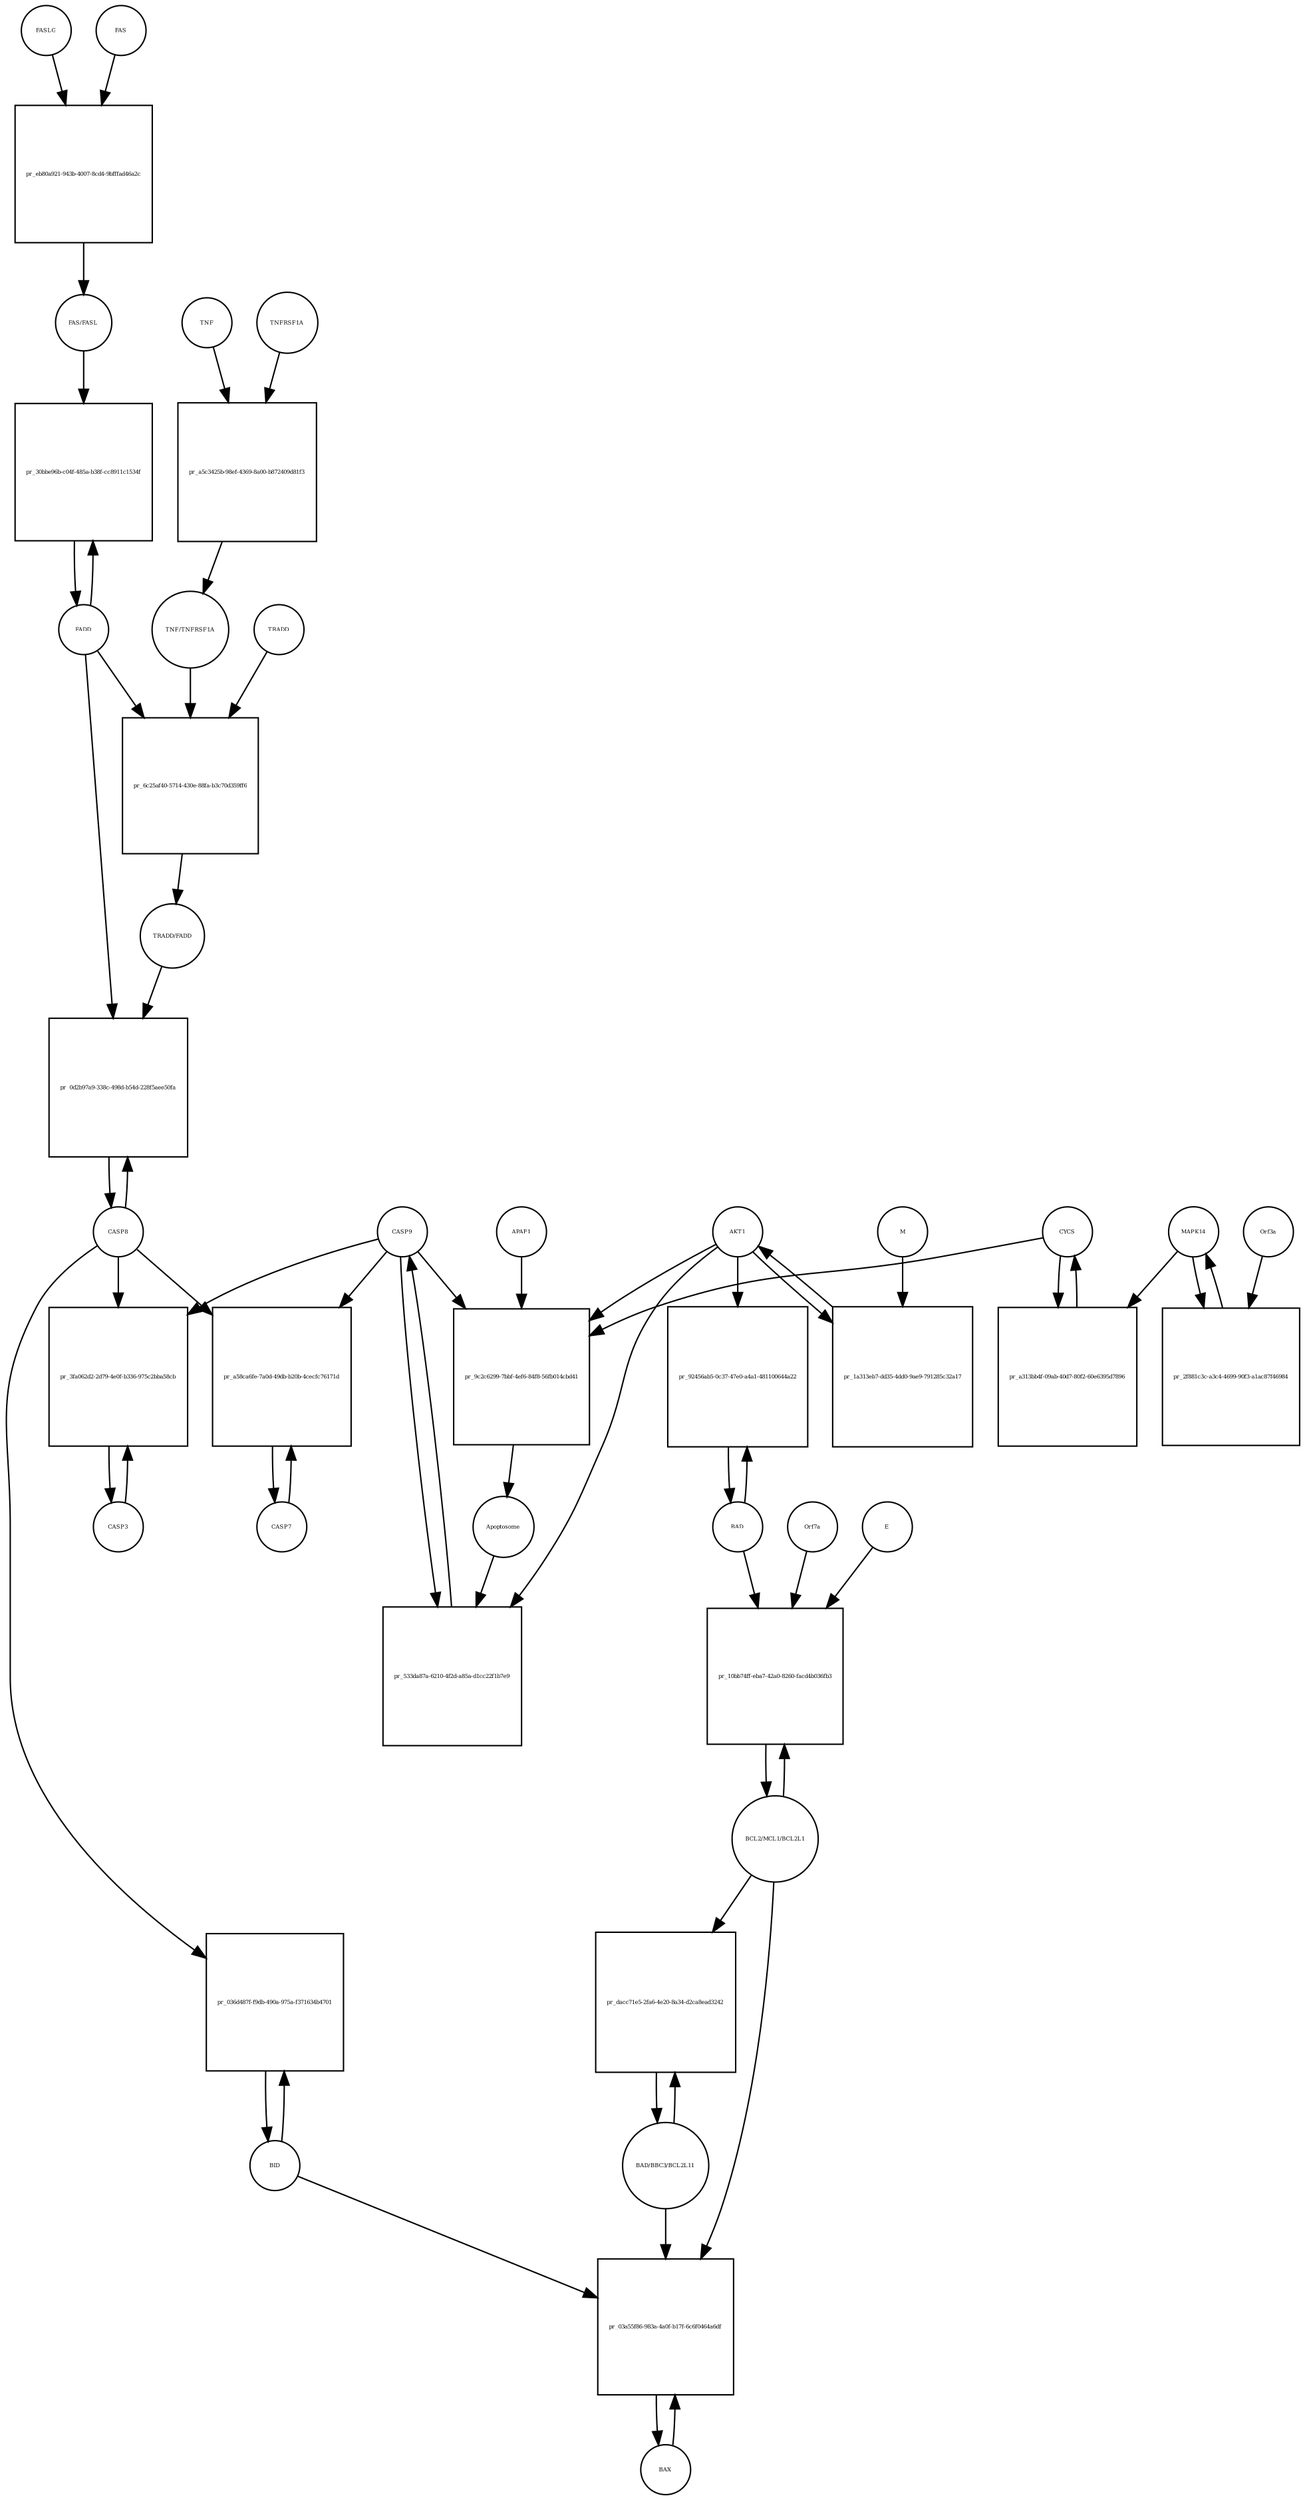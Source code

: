 strict digraph  {
FASLG [annotation="", bipartite=0, cls=macromolecule, fontsize=4, label=FASLG, shape=circle];
"pr_eb80a921-943b-4007-8cd4-9bfffad46a2c" [annotation="", bipartite=1, cls=process, fontsize=4, label="pr_eb80a921-943b-4007-8cd4-9bfffad46a2c", shape=square];
FAS [annotation="", bipartite=0, cls=macromolecule, fontsize=4, label=FAS, shape=circle];
"FAS/FASL" [annotation="", bipartite=0, cls=complex, fontsize=4, label="FAS/FASL", shape=circle];
FADD [annotation="", bipartite=0, cls=macromolecule, fontsize=4, label=FADD, shape=circle];
"pr_30bbe96b-c04f-485a-b38f-cc8911c1534f" [annotation="", bipartite=1, cls=process, fontsize=4, label="pr_30bbe96b-c04f-485a-b38f-cc8911c1534f", shape=square];
CASP8 [annotation="", bipartite=0, cls=macromolecule, fontsize=4, label=CASP8, shape=circle];
"pr_0d2b97a9-338c-498d-b54d-228f5aee50fa" [annotation="", bipartite=1, cls=process, fontsize=4, label="pr_0d2b97a9-338c-498d-b54d-228f5aee50fa", shape=square];
"TRADD/FADD" [annotation="", bipartite=0, cls=complex, fontsize=4, label="TRADD/FADD", shape=circle];
CASP3 [annotation="", bipartite=0, cls=macromolecule, fontsize=4, label=CASP3, shape=circle];
"pr_3fa062d2-2d79-4e0f-b336-975c2bba58cb" [annotation="", bipartite=1, cls=process, fontsize=4, label="pr_3fa062d2-2d79-4e0f-b336-975c2bba58cb", shape=square];
CASP9 [annotation="", bipartite=0, cls=macromolecule, fontsize=4, label=CASP9, shape=circle];
"pr_533da87a-6210-4f2d-a85a-d1cc22f1b7e9" [annotation="", bipartite=1, cls=process, fontsize=4, label="pr_533da87a-6210-4f2d-a85a-d1cc22f1b7e9", shape=square];
Apoptosome [annotation="", bipartite=0, cls=complex, fontsize=4, label=Apoptosome, shape=circle];
AKT1 [annotation="", bipartite=0, cls=macromolecule, fontsize=4, label=AKT1, shape=circle];
BID [annotation="", bipartite=0, cls=macromolecule, fontsize=4, label=BID, shape=circle];
"pr_036d487f-f9db-490a-975a-f371634b4701" [annotation="", bipartite=1, cls=process, fontsize=4, label="pr_036d487f-f9db-490a-975a-f371634b4701", shape=square];
BAX [annotation="", bipartite=0, cls=macromolecule, fontsize=4, label=BAX, shape=circle];
"pr_03a55f86-983a-4a0f-b17f-6c6f0464a6df" [annotation="", bipartite=1, cls=process, fontsize=4, label="pr_03a55f86-983a-4a0f-b17f-6c6f0464a6df", shape=square];
"BAD/BBC3/BCL2L11" [annotation="", bipartite=0, cls=complex, fontsize=4, label="BAD/BBC3/BCL2L11", shape=circle];
"BCL2/MCL1/BCL2L1" [annotation="", bipartite=0, cls=complex, fontsize=4, label="BCL2/MCL1/BCL2L1", shape=circle];
CYCS [annotation="", bipartite=0, cls=macromolecule, fontsize=4, label=CYCS, shape=circle];
"pr_a313bb4f-09ab-40d7-80f2-60e6395d7896" [annotation="", bipartite=1, cls=process, fontsize=4, label="pr_a313bb4f-09ab-40d7-80f2-60e6395d7896", shape=square];
MAPK14 [annotation="", bipartite=0, cls=macromolecule, fontsize=4, label=MAPK14, shape=circle];
CASP7 [annotation="", bipartite=0, cls=macromolecule, fontsize=4, label=CASP7, shape=circle];
"pr_a58ca6fe-7a0d-49db-b20b-4cecfc76171d" [annotation="", bipartite=1, cls=process, fontsize=4, label="pr_a58ca6fe-7a0d-49db-b20b-4cecfc76171d", shape=square];
"pr_1a313eb7-dd35-4dd0-9ae9-791285c32a17" [annotation="", bipartite=1, cls=process, fontsize=4, label="pr_1a313eb7-dd35-4dd0-9ae9-791285c32a17", shape=square];
M [annotation=urn_miriam_ncbiprotein_APO40582, bipartite=0, cls=macromolecule, fontsize=4, label=M, shape=circle];
"pr_6c25af40-5714-430e-88fa-b3c70d359ff6" [annotation="", bipartite=1, cls=process, fontsize=4, label="pr_6c25af40-5714-430e-88fa-b3c70d359ff6", shape=square];
TRADD [annotation="", bipartite=0, cls=macromolecule, fontsize=4, label=TRADD, shape=circle];
"TNF/TNFRSF1A" [annotation="", bipartite=0, cls=complex, fontsize=4, label="TNF/TNFRSF1A", shape=circle];
"pr_2f881c3c-a3c4-4699-90f3-a1ac87f46984" [annotation="", bipartite=1, cls=process, fontsize=4, label="pr_2f881c3c-a3c4-4699-90f3-a1ac87f46984", shape=square];
Orf3a [annotation="", bipartite=0, cls=macromolecule, fontsize=4, label=Orf3a, shape=circle];
"pr_dacc71e5-2fa6-4e20-8a34-d2ca8ead3242" [annotation="", bipartite=1, cls=process, fontsize=4, label="pr_dacc71e5-2fa6-4e20-8a34-d2ca8ead3242", shape=square];
"pr_10bb74ff-eba7-42a0-8260-facd4b036fb3" [annotation="", bipartite=1, cls=process, fontsize=4, label="pr_10bb74ff-eba7-42a0-8260-facd4b036fb3", shape=square];
Orf7a [annotation="", bipartite=0, cls=macromolecule, fontsize=4, label=Orf7a, shape=circle];
E [annotation="", bipartite=0, cls=macromolecule, fontsize=4, label=E, shape=circle];
BAD [annotation="", bipartite=0, cls=macromolecule, fontsize=4, label=BAD, shape=circle];
TNFRSF1A [annotation="", bipartite=0, cls=macromolecule, fontsize=4, label=TNFRSF1A, shape=circle];
"pr_a5c3425b-98ef-4369-8a00-b872409d81f3" [annotation="", bipartite=1, cls=process, fontsize=4, label="pr_a5c3425b-98ef-4369-8a00-b872409d81f3", shape=square];
TNF [annotation="", bipartite=0, cls=macromolecule, fontsize=4, label=TNF, shape=circle];
"pr_9c2c6299-7bbf-4ef6-84f8-56fb014cbd41" [annotation="", bipartite=1, cls=process, fontsize=4, label="pr_9c2c6299-7bbf-4ef6-84f8-56fb014cbd41", shape=square];
APAF1 [annotation="", bipartite=0, cls=macromolecule, fontsize=4, label=APAF1, shape=circle];
"pr_92456ab5-0c37-47e0-a4a1-481100644a22" [annotation="", bipartite=1, cls=process, fontsize=4, label="pr_92456ab5-0c37-47e0-a4a1-481100644a22", shape=square];
FASLG -> "pr_eb80a921-943b-4007-8cd4-9bfffad46a2c"  [annotation="", interaction_type=consumption];
"pr_eb80a921-943b-4007-8cd4-9bfffad46a2c" -> "FAS/FASL"  [annotation="", interaction_type=production];
FAS -> "pr_eb80a921-943b-4007-8cd4-9bfffad46a2c"  [annotation="", interaction_type=consumption];
"FAS/FASL" -> "pr_30bbe96b-c04f-485a-b38f-cc8911c1534f"  [annotation="urn_miriam_kegg.pathway_hsa04210|urn_miriam_pubmed_31226023", interaction_type=catalysis];
FADD -> "pr_30bbe96b-c04f-485a-b38f-cc8911c1534f"  [annotation="", interaction_type=consumption];
FADD -> "pr_0d2b97a9-338c-498d-b54d-228f5aee50fa"  [annotation="urn_miriam_kegg.pathway_hsa04210|urn_miriam_pubmed_31226023", interaction_type=catalysis];
FADD -> "pr_6c25af40-5714-430e-88fa-b3c70d359ff6"  [annotation="", interaction_type=consumption];
"pr_30bbe96b-c04f-485a-b38f-cc8911c1534f" -> FADD  [annotation="", interaction_type=production];
CASP8 -> "pr_0d2b97a9-338c-498d-b54d-228f5aee50fa"  [annotation="", interaction_type=consumption];
CASP8 -> "pr_3fa062d2-2d79-4e0f-b336-975c2bba58cb"  [annotation="urn_miriam_kegg.pathway_hsa04210|urn_miriam_pubmed_31226023", interaction_type=catalysis];
CASP8 -> "pr_036d487f-f9db-490a-975a-f371634b4701"  [annotation="urn_miriam_kegg.pathway_hsa04210|urn_miriam_pubmed_31226023", interaction_type=catalysis];
CASP8 -> "pr_a58ca6fe-7a0d-49db-b20b-4cecfc76171d"  [annotation="urn_miriam_kegg.pathway_hsa04210|urn_miriam_pubmed_31226023", interaction_type=catalysis];
"pr_0d2b97a9-338c-498d-b54d-228f5aee50fa" -> CASP8  [annotation="", interaction_type=production];
"TRADD/FADD" -> "pr_0d2b97a9-338c-498d-b54d-228f5aee50fa"  [annotation="urn_miriam_kegg.pathway_hsa04210|urn_miriam_pubmed_31226023", interaction_type=catalysis];
CASP3 -> "pr_3fa062d2-2d79-4e0f-b336-975c2bba58cb"  [annotation="", interaction_type=consumption];
"pr_3fa062d2-2d79-4e0f-b336-975c2bba58cb" -> CASP3  [annotation="", interaction_type=production];
CASP9 -> "pr_3fa062d2-2d79-4e0f-b336-975c2bba58cb"  [annotation="urn_miriam_kegg.pathway_hsa04210|urn_miriam_pubmed_31226023", interaction_type=catalysis];
CASP9 -> "pr_533da87a-6210-4f2d-a85a-d1cc22f1b7e9"  [annotation="", interaction_type=consumption];
CASP9 -> "pr_a58ca6fe-7a0d-49db-b20b-4cecfc76171d"  [annotation="urn_miriam_kegg.pathway_hsa04210|urn_miriam_pubmed_31226023", interaction_type=catalysis];
CASP9 -> "pr_9c2c6299-7bbf-4ef6-84f8-56fb014cbd41"  [annotation="", interaction_type=consumption];
"pr_533da87a-6210-4f2d-a85a-d1cc22f1b7e9" -> CASP9  [annotation="", interaction_type=production];
Apoptosome -> "pr_533da87a-6210-4f2d-a85a-d1cc22f1b7e9"  [annotation="urn_miriam_kegg.pathway_hsa04210|urn_miriam_pubmed_31226023", interaction_type=catalysis];
AKT1 -> "pr_533da87a-6210-4f2d-a85a-d1cc22f1b7e9"  [annotation="urn_miriam_kegg.pathway_hsa04210|urn_miriam_pubmed_31226023", interaction_type=inhibition];
AKT1 -> "pr_1a313eb7-dd35-4dd0-9ae9-791285c32a17"  [annotation="", interaction_type=consumption];
AKT1 -> "pr_9c2c6299-7bbf-4ef6-84f8-56fb014cbd41"  [annotation="urn_miriam_pubmed_31226023|urn_miriam_kegg.pathway_hsa04210", interaction_type=inhibition];
AKT1 -> "pr_92456ab5-0c37-47e0-a4a1-481100644a22"  [annotation="urn_miriam_pubmed_15694340|urn_miriam_kegg.pathway_hsa04210", interaction_type=inhibition];
BID -> "pr_036d487f-f9db-490a-975a-f371634b4701"  [annotation="", interaction_type=consumption];
BID -> "pr_03a55f86-983a-4a0f-b17f-6c6f0464a6df"  [annotation="urn_miriam_pubmed_31226023|urn_miriam_kegg.pathway_hsa04210", interaction_type=catalysis];
"pr_036d487f-f9db-490a-975a-f371634b4701" -> BID  [annotation="", interaction_type=production];
BAX -> "pr_03a55f86-983a-4a0f-b17f-6c6f0464a6df"  [annotation="", interaction_type=consumption];
"pr_03a55f86-983a-4a0f-b17f-6c6f0464a6df" -> BAX  [annotation="", interaction_type=production];
"BAD/BBC3/BCL2L11" -> "pr_03a55f86-983a-4a0f-b17f-6c6f0464a6df"  [annotation="urn_miriam_pubmed_31226023|urn_miriam_kegg.pathway_hsa04210", interaction_type=catalysis];
"BAD/BBC3/BCL2L11" -> "pr_dacc71e5-2fa6-4e20-8a34-d2ca8ead3242"  [annotation="", interaction_type=consumption];
"BCL2/MCL1/BCL2L1" -> "pr_03a55f86-983a-4a0f-b17f-6c6f0464a6df"  [annotation="urn_miriam_pubmed_31226023|urn_miriam_kegg.pathway_hsa04210", interaction_type=inhibition];
"BCL2/MCL1/BCL2L1" -> "pr_dacc71e5-2fa6-4e20-8a34-d2ca8ead3242"  [annotation=urn_miriam_pubmed_31226023, interaction_type=inhibition];
"BCL2/MCL1/BCL2L1" -> "pr_10bb74ff-eba7-42a0-8260-facd4b036fb3"  [annotation="", interaction_type=consumption];
CYCS -> "pr_a313bb4f-09ab-40d7-80f2-60e6395d7896"  [annotation="", interaction_type=consumption];
CYCS -> "pr_9c2c6299-7bbf-4ef6-84f8-56fb014cbd41"  [annotation="", interaction_type=consumption];
"pr_a313bb4f-09ab-40d7-80f2-60e6395d7896" -> CYCS  [annotation="", interaction_type=production];
MAPK14 -> "pr_a313bb4f-09ab-40d7-80f2-60e6395d7896"  [annotation="urn_miriam_kegg.pathway_hsa04210|urn_miriam_pubmed_31226023", interaction_type=catalysis];
MAPK14 -> "pr_2f881c3c-a3c4-4699-90f3-a1ac87f46984"  [annotation="", interaction_type=consumption];
CASP7 -> "pr_a58ca6fe-7a0d-49db-b20b-4cecfc76171d"  [annotation="", interaction_type=consumption];
"pr_a58ca6fe-7a0d-49db-b20b-4cecfc76171d" -> CASP7  [annotation="", interaction_type=production];
"pr_1a313eb7-dd35-4dd0-9ae9-791285c32a17" -> AKT1  [annotation="", interaction_type=production];
M -> "pr_1a313eb7-dd35-4dd0-9ae9-791285c32a17"  [annotation="urn_miriam_pubmed_31226023|urn_miriam_taxonomy_227984", interaction_type=inhibition];
"pr_6c25af40-5714-430e-88fa-b3c70d359ff6" -> "TRADD/FADD"  [annotation="", interaction_type=production];
TRADD -> "pr_6c25af40-5714-430e-88fa-b3c70d359ff6"  [annotation="", interaction_type=consumption];
"TNF/TNFRSF1A" -> "pr_6c25af40-5714-430e-88fa-b3c70d359ff6"  [annotation="urn_miriam_kegg.pathway_hsa04210", interaction_type=catalysis];
"pr_2f881c3c-a3c4-4699-90f3-a1ac87f46984" -> MAPK14  [annotation="", interaction_type=production];
Orf3a -> "pr_2f881c3c-a3c4-4699-90f3-a1ac87f46984"  [annotation="urn_miriam_pubmed_31226023|urn_miriam_taxonomy_227984", interaction_type=catalysis];
"pr_dacc71e5-2fa6-4e20-8a34-d2ca8ead3242" -> "BAD/BBC3/BCL2L11"  [annotation="", interaction_type=production];
"pr_10bb74ff-eba7-42a0-8260-facd4b036fb3" -> "BCL2/MCL1/BCL2L1"  [annotation="", interaction_type=production];
Orf7a -> "pr_10bb74ff-eba7-42a0-8260-facd4b036fb3"  [annotation="urn_miriam_pubmed_15694340|urn_miriam_kegg.pathway_hsa04210|urn_miriam_taxonomy_227984", interaction_type=inhibition];
E -> "pr_10bb74ff-eba7-42a0-8260-facd4b036fb3"  [annotation="urn_miriam_pubmed_15694340|urn_miriam_kegg.pathway_hsa04210|urn_miriam_taxonomy_227984", interaction_type=inhibition];
BAD -> "pr_10bb74ff-eba7-42a0-8260-facd4b036fb3"  [annotation="urn_miriam_pubmed_15694340|urn_miriam_kegg.pathway_hsa04210|urn_miriam_taxonomy_227984", interaction_type=inhibition];
BAD -> "pr_92456ab5-0c37-47e0-a4a1-481100644a22"  [annotation="", interaction_type=consumption];
TNFRSF1A -> "pr_a5c3425b-98ef-4369-8a00-b872409d81f3"  [annotation="", interaction_type=consumption];
"pr_a5c3425b-98ef-4369-8a00-b872409d81f3" -> "TNF/TNFRSF1A"  [annotation="", interaction_type=production];
TNF -> "pr_a5c3425b-98ef-4369-8a00-b872409d81f3"  [annotation="", interaction_type=consumption];
"pr_9c2c6299-7bbf-4ef6-84f8-56fb014cbd41" -> Apoptosome  [annotation="", interaction_type=production];
APAF1 -> "pr_9c2c6299-7bbf-4ef6-84f8-56fb014cbd41"  [annotation="", interaction_type=consumption];
"pr_92456ab5-0c37-47e0-a4a1-481100644a22" -> BAD  [annotation="", interaction_type=production];
}
